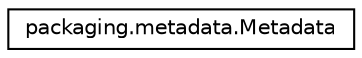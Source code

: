 digraph "Graphical Class Hierarchy"
{
 // LATEX_PDF_SIZE
  edge [fontname="Helvetica",fontsize="10",labelfontname="Helvetica",labelfontsize="10"];
  node [fontname="Helvetica",fontsize="10",shape=record];
  rankdir="LR";
  Node0 [label="packaging.metadata.Metadata",height=0.2,width=0.4,color="black", fillcolor="white", style="filled",URL="$classpackaging_1_1metadata_1_1Metadata.html",tooltip=" "];
}
